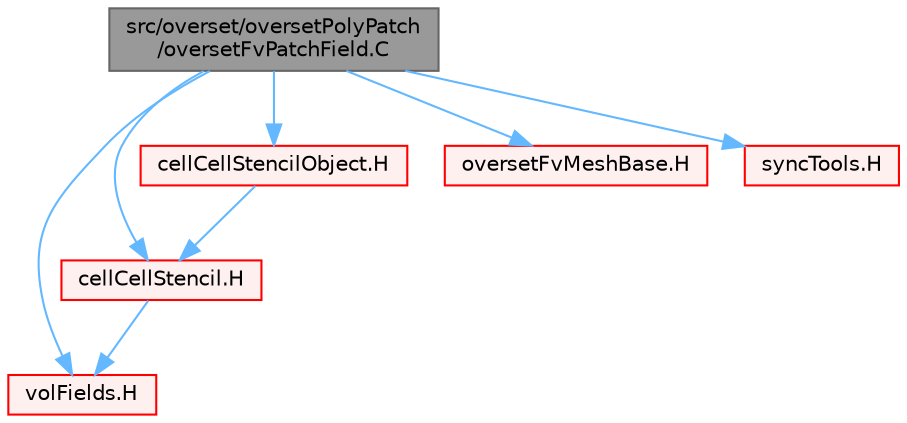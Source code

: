 digraph "src/overset/oversetPolyPatch/oversetFvPatchField.C"
{
 // LATEX_PDF_SIZE
  bgcolor="transparent";
  edge [fontname=Helvetica,fontsize=10,labelfontname=Helvetica,labelfontsize=10];
  node [fontname=Helvetica,fontsize=10,shape=box,height=0.2,width=0.4];
  Node1 [id="Node000001",label="src/overset/oversetPolyPatch\l/oversetFvPatchField.C",height=0.2,width=0.4,color="gray40", fillcolor="grey60", style="filled", fontcolor="black",tooltip=" "];
  Node1 -> Node2 [id="edge1_Node000001_Node000002",color="steelblue1",style="solid",tooltip=" "];
  Node2 [id="Node000002",label="volFields.H",height=0.2,width=0.4,color="red", fillcolor="#FFF0F0", style="filled",URL="$volFields_8H.html",tooltip=" "];
  Node1 -> Node379 [id="edge2_Node000001_Node000379",color="steelblue1",style="solid",tooltip=" "];
  Node379 [id="Node000379",label="cellCellStencil.H",height=0.2,width=0.4,color="red", fillcolor="#FFF0F0", style="filled",URL="$cellCellStencil_8H.html",tooltip=" "];
  Node379 -> Node2 [id="edge3_Node000379_Node000002",color="steelblue1",style="solid",tooltip=" "];
  Node1 -> Node394 [id="edge4_Node000001_Node000394",color="steelblue1",style="solid",tooltip=" "];
  Node394 [id="Node000394",label="cellCellStencilObject.H",height=0.2,width=0.4,color="red", fillcolor="#FFF0F0", style="filled",URL="$cellCellStencilObject_8H.html",tooltip=" "];
  Node394 -> Node379 [id="edge5_Node000394_Node000379",color="steelblue1",style="solid",tooltip=" "];
  Node1 -> Node396 [id="edge6_Node000001_Node000396",color="steelblue1",style="solid",tooltip=" "];
  Node396 [id="Node000396",label="oversetFvMeshBase.H",height=0.2,width=0.4,color="red", fillcolor="#FFF0F0", style="filled",URL="$oversetFvMeshBase_8H.html",tooltip=" "];
  Node1 -> Node402 [id="edge7_Node000001_Node000402",color="steelblue1",style="solid",tooltip=" "];
  Node402 [id="Node000402",label="syncTools.H",height=0.2,width=0.4,color="red", fillcolor="#FFF0F0", style="filled",URL="$syncTools_8H.html",tooltip=" "];
}
